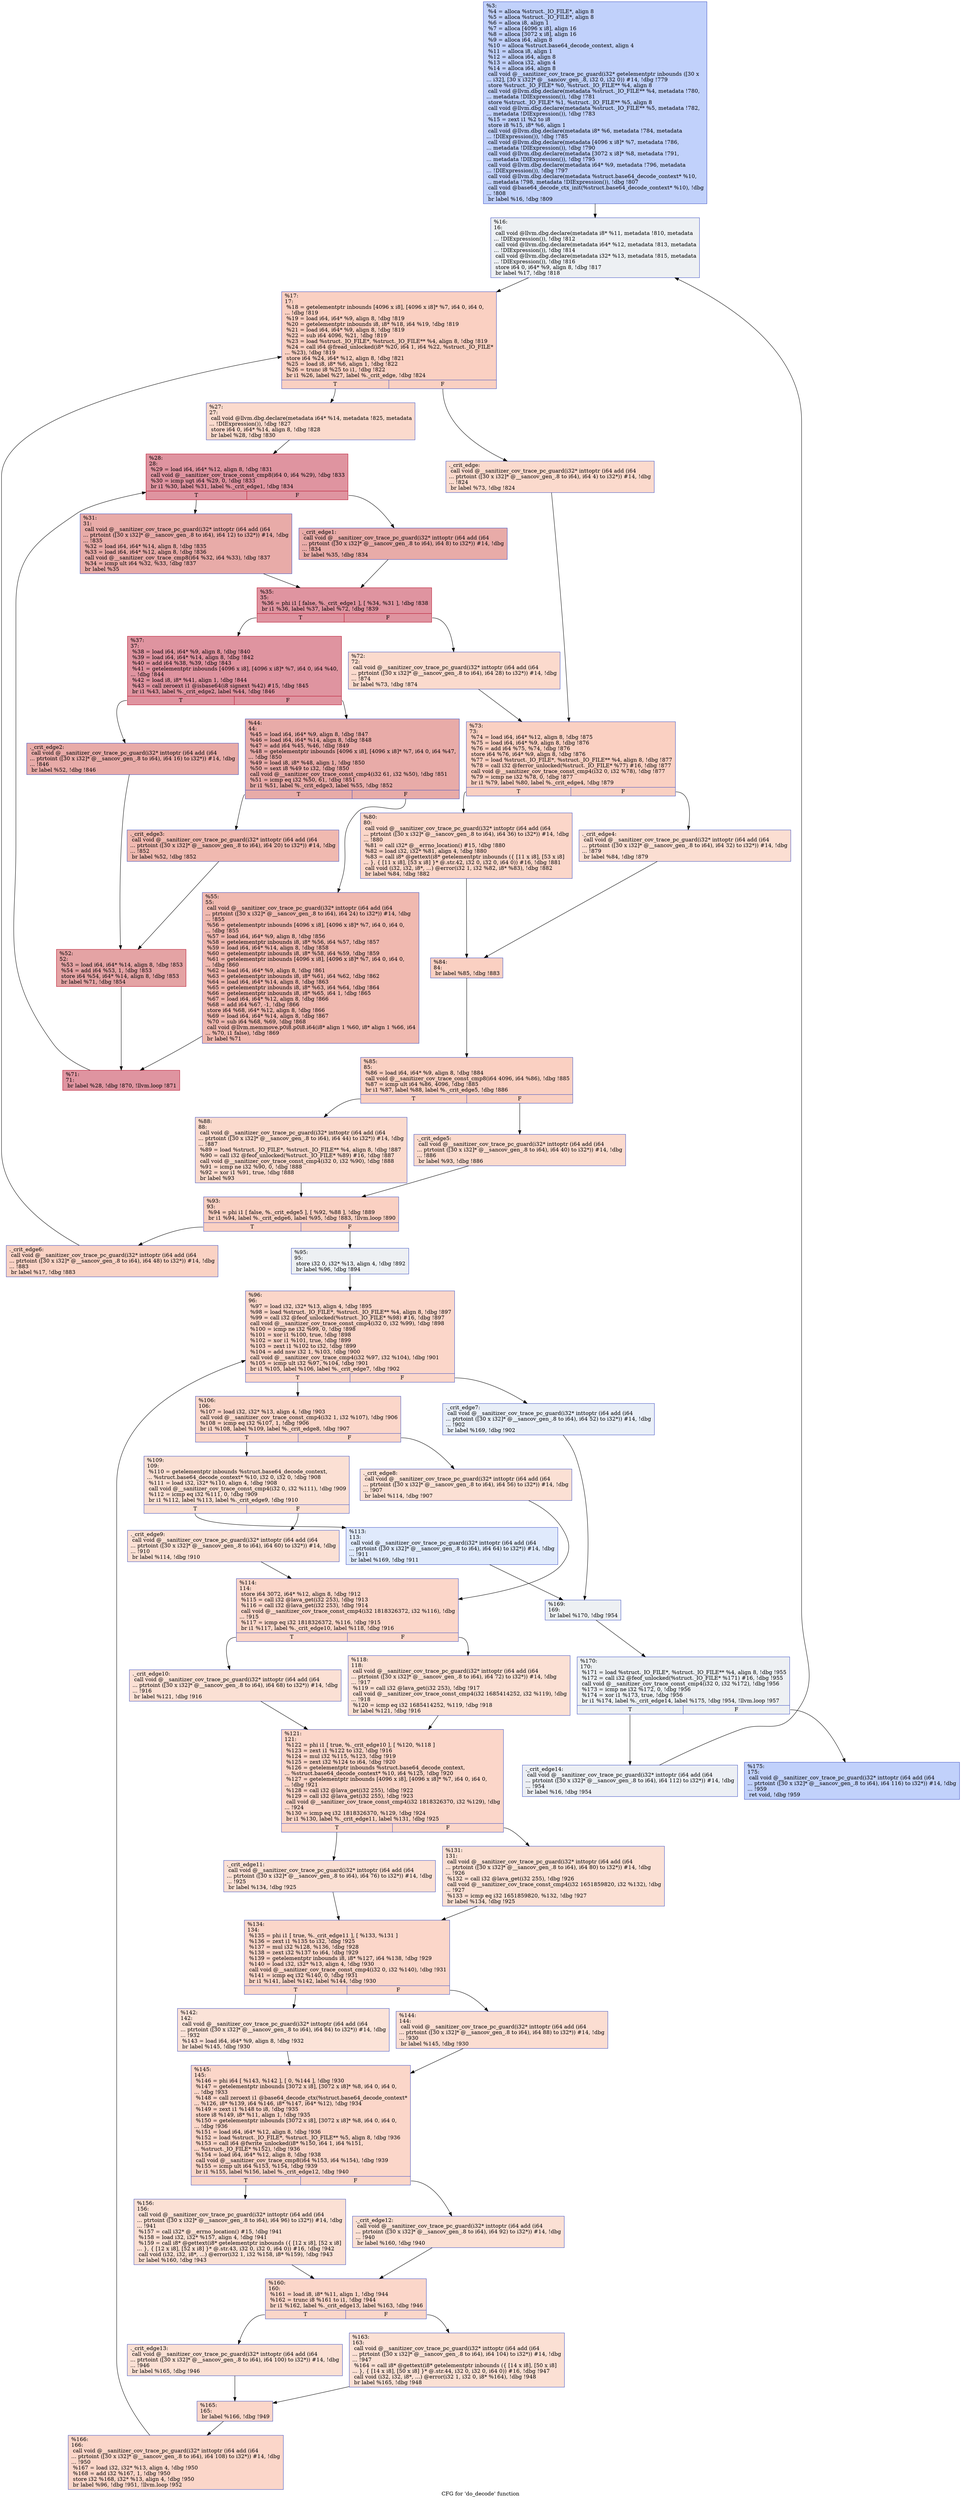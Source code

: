 digraph "CFG for 'do_decode' function" {
	label="CFG for 'do_decode' function";

	Node0x555ee4ea7810 [shape=record,color="#3d50c3ff", style=filled, fillcolor="#7396f570",label="{%3:\l  %4 = alloca %struct._IO_FILE*, align 8\l  %5 = alloca %struct._IO_FILE*, align 8\l  %6 = alloca i8, align 1\l  %7 = alloca [4096 x i8], align 16\l  %8 = alloca [3072 x i8], align 16\l  %9 = alloca i64, align 8\l  %10 = alloca %struct.base64_decode_context, align 4\l  %11 = alloca i8, align 1\l  %12 = alloca i64, align 8\l  %13 = alloca i32, align 4\l  %14 = alloca i64, align 8\l  call void @__sanitizer_cov_trace_pc_guard(i32* getelementptr inbounds ([30 x\l... i32], [30 x i32]* @__sancov_gen_.8, i32 0, i32 0)) #14, !dbg !779\l  store %struct._IO_FILE* %0, %struct._IO_FILE** %4, align 8\l  call void @llvm.dbg.declare(metadata %struct._IO_FILE** %4, metadata !780,\l... metadata !DIExpression()), !dbg !781\l  store %struct._IO_FILE* %1, %struct._IO_FILE** %5, align 8\l  call void @llvm.dbg.declare(metadata %struct._IO_FILE** %5, metadata !782,\l... metadata !DIExpression()), !dbg !783\l  %15 = zext i1 %2 to i8\l  store i8 %15, i8* %6, align 1\l  call void @llvm.dbg.declare(metadata i8* %6, metadata !784, metadata\l... !DIExpression()), !dbg !785\l  call void @llvm.dbg.declare(metadata [4096 x i8]* %7, metadata !786,\l... metadata !DIExpression()), !dbg !790\l  call void @llvm.dbg.declare(metadata [3072 x i8]* %8, metadata !791,\l... metadata !DIExpression()), !dbg !795\l  call void @llvm.dbg.declare(metadata i64* %9, metadata !796, metadata\l... !DIExpression()), !dbg !797\l  call void @llvm.dbg.declare(metadata %struct.base64_decode_context* %10,\l... metadata !798, metadata !DIExpression()), !dbg !807\l  call void @base64_decode_ctx_init(%struct.base64_decode_context* %10), !dbg\l... !808\l  br label %16, !dbg !809\l}"];
	Node0x555ee4ea7810 -> Node0x555ee4ea7c40;
	Node0x555ee4ea7c40 [shape=record,color="#3d50c3ff", style=filled, fillcolor="#d6dce470",label="{%16:\l16:                                               \l  call void @llvm.dbg.declare(metadata i8* %11, metadata !810, metadata\l... !DIExpression()), !dbg !812\l  call void @llvm.dbg.declare(metadata i64* %12, metadata !813, metadata\l... !DIExpression()), !dbg !814\l  call void @llvm.dbg.declare(metadata i32* %13, metadata !815, metadata\l... !DIExpression()), !dbg !816\l  store i64 0, i64* %9, align 8, !dbg !817\l  br label %17, !dbg !818\l}"];
	Node0x555ee4ea7c40 -> Node0x555ee4ea7c90;
	Node0x555ee4ea7c90 [shape=record,color="#3d50c3ff", style=filled, fillcolor="#f3947570",label="{%17:\l17:                                               \l  %18 = getelementptr inbounds [4096 x i8], [4096 x i8]* %7, i64 0, i64 0,\l... !dbg !819\l  %19 = load i64, i64* %9, align 8, !dbg !819\l  %20 = getelementptr inbounds i8, i8* %18, i64 %19, !dbg !819\l  %21 = load i64, i64* %9, align 8, !dbg !819\l  %22 = sub i64 4096, %21, !dbg !819\l  %23 = load %struct._IO_FILE*, %struct._IO_FILE** %4, align 8, !dbg !819\l  %24 = call i64 @fread_unlocked(i8* %20, i64 1, i64 %22, %struct._IO_FILE*\l... %23), !dbg !819\l  store i64 %24, i64* %12, align 8, !dbg !821\l  %25 = load i8, i8* %6, align 1, !dbg !822\l  %26 = trunc i8 %25 to i1, !dbg !822\l  br i1 %26, label %27, label %._crit_edge, !dbg !824\l|{<s0>T|<s1>F}}"];
	Node0x555ee4ea7c90:s0 -> Node0x555ee4ea7d30;
	Node0x555ee4ea7c90:s1 -> Node0x555ee4ea7ce0;
	Node0x555ee4ea7ce0 [shape=record,color="#3d50c3ff", style=filled, fillcolor="#f7ac8e70",label="{._crit_edge:                                      \l  call void @__sanitizer_cov_trace_pc_guard(i32* inttoptr (i64 add (i64\l... ptrtoint ([30 x i32]* @__sancov_gen_.8 to i64), i64 4) to i32*)) #14, !dbg\l... !824\l  br label %73, !dbg !824\l}"];
	Node0x555ee4ea7ce0 -> Node0x555ee4ea8140;
	Node0x555ee4ea7d30 [shape=record,color="#3d50c3ff", style=filled, fillcolor="#f7ac8e70",label="{%27:\l27:                                               \l  call void @llvm.dbg.declare(metadata i64* %14, metadata !825, metadata\l... !DIExpression()), !dbg !827\l  store i64 0, i64* %14, align 8, !dbg !828\l  br label %28, !dbg !830\l}"];
	Node0x555ee4ea7d30 -> Node0x555ee4ea7d80;
	Node0x555ee4ea7d80 [shape=record,color="#b70d28ff", style=filled, fillcolor="#b70d2870",label="{%28:\l28:                                               \l  %29 = load i64, i64* %12, align 8, !dbg !831\l  call void @__sanitizer_cov_trace_const_cmp8(i64 0, i64 %29), !dbg !833\l  %30 = icmp ugt i64 %29, 0, !dbg !833\l  br i1 %30, label %31, label %._crit_edge1, !dbg !834\l|{<s0>T|<s1>F}}"];
	Node0x555ee4ea7d80:s0 -> Node0x555ee4ea7e20;
	Node0x555ee4ea7d80:s1 -> Node0x555ee4ea7dd0;
	Node0x555ee4ea7dd0 [shape=record,color="#3d50c3ff", style=filled, fillcolor="#cc403a70",label="{._crit_edge1:                                     \l  call void @__sanitizer_cov_trace_pc_guard(i32* inttoptr (i64 add (i64\l... ptrtoint ([30 x i32]* @__sancov_gen_.8 to i64), i64 8) to i32*)) #14, !dbg\l... !834\l  br label %35, !dbg !834\l}"];
	Node0x555ee4ea7dd0 -> Node0x555ee4ea7e70;
	Node0x555ee4ea7e20 [shape=record,color="#3d50c3ff", style=filled, fillcolor="#cc403a70",label="{%31:\l31:                                               \l  call void @__sanitizer_cov_trace_pc_guard(i32* inttoptr (i64 add (i64\l... ptrtoint ([30 x i32]* @__sancov_gen_.8 to i64), i64 12) to i32*)) #14, !dbg\l... !835\l  %32 = load i64, i64* %14, align 8, !dbg !835\l  %33 = load i64, i64* %12, align 8, !dbg !836\l  call void @__sanitizer_cov_trace_cmp8(i64 %32, i64 %33), !dbg !837\l  %34 = icmp ult i64 %32, %33, !dbg !837\l  br label %35\l}"];
	Node0x555ee4ea7e20 -> Node0x555ee4ea7e70;
	Node0x555ee4ea7e70 [shape=record,color="#b70d28ff", style=filled, fillcolor="#b70d2870",label="{%35:\l35:                                               \l  %36 = phi i1 [ false, %._crit_edge1 ], [ %34, %31 ], !dbg !838\l  br i1 %36, label %37, label %72, !dbg !839\l|{<s0>T|<s1>F}}"];
	Node0x555ee4ea7e70:s0 -> Node0x555ee4ea7ec0;
	Node0x555ee4ea7e70:s1 -> Node0x555ee4ea80f0;
	Node0x555ee4ea7ec0 [shape=record,color="#b70d28ff", style=filled, fillcolor="#b70d2870",label="{%37:\l37:                                               \l  %38 = load i64, i64* %9, align 8, !dbg !840\l  %39 = load i64, i64* %14, align 8, !dbg !842\l  %40 = add i64 %38, %39, !dbg !843\l  %41 = getelementptr inbounds [4096 x i8], [4096 x i8]* %7, i64 0, i64 %40,\l... !dbg !844\l  %42 = load i8, i8* %41, align 1, !dbg !844\l  %43 = call zeroext i1 @isbase64(i8 signext %42) #15, !dbg !845\l  br i1 %43, label %._crit_edge2, label %44, !dbg !846\l|{<s0>T|<s1>F}}"];
	Node0x555ee4ea7ec0:s0 -> Node0x555ee4ea7f10;
	Node0x555ee4ea7ec0:s1 -> Node0x555ee4ea7f60;
	Node0x555ee4ea7f10 [shape=record,color="#3d50c3ff", style=filled, fillcolor="#cc403a70",label="{._crit_edge2:                                     \l  call void @__sanitizer_cov_trace_pc_guard(i32* inttoptr (i64 add (i64\l... ptrtoint ([30 x i32]* @__sancov_gen_.8 to i64), i64 16) to i32*)) #14, !dbg\l... !846\l  br label %52, !dbg !846\l}"];
	Node0x555ee4ea7f10 -> Node0x555ee4ea8000;
	Node0x555ee4ea7f60 [shape=record,color="#3d50c3ff", style=filled, fillcolor="#cc403a70",label="{%44:\l44:                                               \l  %45 = load i64, i64* %9, align 8, !dbg !847\l  %46 = load i64, i64* %14, align 8, !dbg !848\l  %47 = add i64 %45, %46, !dbg !849\l  %48 = getelementptr inbounds [4096 x i8], [4096 x i8]* %7, i64 0, i64 %47,\l... !dbg !850\l  %49 = load i8, i8* %48, align 1, !dbg !850\l  %50 = sext i8 %49 to i32, !dbg !850\l  call void @__sanitizer_cov_trace_const_cmp4(i32 61, i32 %50), !dbg !851\l  %51 = icmp eq i32 %50, 61, !dbg !851\l  br i1 %51, label %._crit_edge3, label %55, !dbg !852\l|{<s0>T|<s1>F}}"];
	Node0x555ee4ea7f60:s0 -> Node0x555ee4ea7fb0;
	Node0x555ee4ea7f60:s1 -> Node0x555ee4ea8050;
	Node0x555ee4ea7fb0 [shape=record,color="#3d50c3ff", style=filled, fillcolor="#de614d70",label="{._crit_edge3:                                     \l  call void @__sanitizer_cov_trace_pc_guard(i32* inttoptr (i64 add (i64\l... ptrtoint ([30 x i32]* @__sancov_gen_.8 to i64), i64 20) to i32*)) #14, !dbg\l... !852\l  br label %52, !dbg !852\l}"];
	Node0x555ee4ea7fb0 -> Node0x555ee4ea8000;
	Node0x555ee4ea8000 [shape=record,color="#b70d28ff", style=filled, fillcolor="#c32e3170",label="{%52:\l52:                                               \l  %53 = load i64, i64* %14, align 8, !dbg !853\l  %54 = add i64 %53, 1, !dbg !853\l  store i64 %54, i64* %14, align 8, !dbg !853\l  br label %71, !dbg !854\l}"];
	Node0x555ee4ea8000 -> Node0x555ee4ea80a0;
	Node0x555ee4ea8050 [shape=record,color="#3d50c3ff", style=filled, fillcolor="#de614d70",label="{%55:\l55:                                               \l  call void @__sanitizer_cov_trace_pc_guard(i32* inttoptr (i64 add (i64\l... ptrtoint ([30 x i32]* @__sancov_gen_.8 to i64), i64 24) to i32*)) #14, !dbg\l... !855\l  %56 = getelementptr inbounds [4096 x i8], [4096 x i8]* %7, i64 0, i64 0,\l... !dbg !855\l  %57 = load i64, i64* %9, align 8, !dbg !856\l  %58 = getelementptr inbounds i8, i8* %56, i64 %57, !dbg !857\l  %59 = load i64, i64* %14, align 8, !dbg !858\l  %60 = getelementptr inbounds i8, i8* %58, i64 %59, !dbg !859\l  %61 = getelementptr inbounds [4096 x i8], [4096 x i8]* %7, i64 0, i64 0,\l... !dbg !860\l  %62 = load i64, i64* %9, align 8, !dbg !861\l  %63 = getelementptr inbounds i8, i8* %61, i64 %62, !dbg !862\l  %64 = load i64, i64* %14, align 8, !dbg !863\l  %65 = getelementptr inbounds i8, i8* %63, i64 %64, !dbg !864\l  %66 = getelementptr inbounds i8, i8* %65, i64 1, !dbg !865\l  %67 = load i64, i64* %12, align 8, !dbg !866\l  %68 = add i64 %67, -1, !dbg !866\l  store i64 %68, i64* %12, align 8, !dbg !866\l  %69 = load i64, i64* %14, align 8, !dbg !867\l  %70 = sub i64 %68, %69, !dbg !868\l  call void @llvm.memmove.p0i8.p0i8.i64(i8* align 1 %60, i8* align 1 %66, i64\l... %70, i1 false), !dbg !869\l  br label %71\l}"];
	Node0x555ee4ea8050 -> Node0x555ee4ea80a0;
	Node0x555ee4ea80a0 [shape=record,color="#b70d28ff", style=filled, fillcolor="#b70d2870",label="{%71:\l71:                                               \l  br label %28, !dbg !870, !llvm.loop !871\l}"];
	Node0x555ee4ea80a0 -> Node0x555ee4ea7d80;
	Node0x555ee4ea80f0 [shape=record,color="#3d50c3ff", style=filled, fillcolor="#f7ac8e70",label="{%72:\l72:                                               \l  call void @__sanitizer_cov_trace_pc_guard(i32* inttoptr (i64 add (i64\l... ptrtoint ([30 x i32]* @__sancov_gen_.8 to i64), i64 28) to i32*)) #14, !dbg\l... !874\l  br label %73, !dbg !874\l}"];
	Node0x555ee4ea80f0 -> Node0x555ee4ea8140;
	Node0x555ee4ea8140 [shape=record,color="#3d50c3ff", style=filled, fillcolor="#f3947570",label="{%73:\l73:                                               \l  %74 = load i64, i64* %12, align 8, !dbg !875\l  %75 = load i64, i64* %9, align 8, !dbg !876\l  %76 = add i64 %75, %74, !dbg !876\l  store i64 %76, i64* %9, align 8, !dbg !876\l  %77 = load %struct._IO_FILE*, %struct._IO_FILE** %4, align 8, !dbg !877\l  %78 = call i32 @ferror_unlocked(%struct._IO_FILE* %77) #16, !dbg !877\l  call void @__sanitizer_cov_trace_const_cmp4(i32 0, i32 %78), !dbg !877\l  %79 = icmp ne i32 %78, 0, !dbg !877\l  br i1 %79, label %80, label %._crit_edge4, !dbg !879\l|{<s0>T|<s1>F}}"];
	Node0x555ee4ea8140:s0 -> Node0x555ee4ea81e0;
	Node0x555ee4ea8140:s1 -> Node0x555ee4ea8190;
	Node0x555ee4ea8190 [shape=record,color="#3d50c3ff", style=filled, fillcolor="#f7b59970",label="{._crit_edge4:                                     \l  call void @__sanitizer_cov_trace_pc_guard(i32* inttoptr (i64 add (i64\l... ptrtoint ([30 x i32]* @__sancov_gen_.8 to i64), i64 32) to i32*)) #14, !dbg\l... !879\l  br label %84, !dbg !879\l}"];
	Node0x555ee4ea8190 -> Node0x555ee4ea8230;
	Node0x555ee4ea81e0 [shape=record,color="#3d50c3ff", style=filled, fillcolor="#f6a38570",label="{%80:\l80:                                               \l  call void @__sanitizer_cov_trace_pc_guard(i32* inttoptr (i64 add (i64\l... ptrtoint ([30 x i32]* @__sancov_gen_.8 to i64), i64 36) to i32*)) #14, !dbg\l... !880\l  %81 = call i32* @__errno_location() #15, !dbg !880\l  %82 = load i32, i32* %81, align 4, !dbg !880\l  %83 = call i8* @gettext(i8* getelementptr inbounds (\{ [11 x i8], [53 x i8]\l... \}, \{ [11 x i8], [53 x i8] \}* @.str.42, i32 0, i32 0, i64 0)) #16, !dbg !881\l  call void (i32, i32, i8*, ...) @error(i32 1, i32 %82, i8* %83), !dbg !882\l  br label %84, !dbg !882\l}"];
	Node0x555ee4ea81e0 -> Node0x555ee4ea8230;
	Node0x555ee4ea8230 [shape=record,color="#3d50c3ff", style=filled, fillcolor="#f3947570",label="{%84:\l84:                                               \l  br label %85, !dbg !883\l}"];
	Node0x555ee4ea8230 -> Node0x555ee4ea8280;
	Node0x555ee4ea8280 [shape=record,color="#3d50c3ff", style=filled, fillcolor="#f3947570",label="{%85:\l85:                                               \l  %86 = load i64, i64* %9, align 8, !dbg !884\l  call void @__sanitizer_cov_trace_const_cmp8(i64 4096, i64 %86), !dbg !885\l  %87 = icmp ult i64 %86, 4096, !dbg !885\l  br i1 %87, label %88, label %._crit_edge5, !dbg !886\l|{<s0>T|<s1>F}}"];
	Node0x555ee4ea8280:s0 -> Node0x555ee4ea8320;
	Node0x555ee4ea8280:s1 -> Node0x555ee4ea82d0;
	Node0x555ee4ea82d0 [shape=record,color="#3d50c3ff", style=filled, fillcolor="#f7ac8e70",label="{._crit_edge5:                                     \l  call void @__sanitizer_cov_trace_pc_guard(i32* inttoptr (i64 add (i64\l... ptrtoint ([30 x i32]* @__sancov_gen_.8 to i64), i64 40) to i32*)) #14, !dbg\l... !886\l  br label %93, !dbg !886\l}"];
	Node0x555ee4ea82d0 -> Node0x555ee4ea8370;
	Node0x555ee4ea8320 [shape=record,color="#3d50c3ff", style=filled, fillcolor="#f7ac8e70",label="{%88:\l88:                                               \l  call void @__sanitizer_cov_trace_pc_guard(i32* inttoptr (i64 add (i64\l... ptrtoint ([30 x i32]* @__sancov_gen_.8 to i64), i64 44) to i32*)) #14, !dbg\l... !887\l  %89 = load %struct._IO_FILE*, %struct._IO_FILE** %4, align 8, !dbg !887\l  %90 = call i32 @feof_unlocked(%struct._IO_FILE* %89) #16, !dbg !887\l  call void @__sanitizer_cov_trace_const_cmp4(i32 0, i32 %90), !dbg !888\l  %91 = icmp ne i32 %90, 0, !dbg !888\l  %92 = xor i1 %91, true, !dbg !888\l  br label %93\l}"];
	Node0x555ee4ea8320 -> Node0x555ee4ea8370;
	Node0x555ee4ea8370 [shape=record,color="#3d50c3ff", style=filled, fillcolor="#f3947570",label="{%93:\l93:                                               \l  %94 = phi i1 [ false, %._crit_edge5 ], [ %92, %88 ], !dbg !889\l  br i1 %94, label %._crit_edge6, label %95, !dbg !883, !llvm.loop !890\l|{<s0>T|<s1>F}}"];
	Node0x555ee4ea8370:s0 -> Node0x555ee4ea83c0;
	Node0x555ee4ea8370:s1 -> Node0x555ee4ea8410;
	Node0x555ee4ea83c0 [shape=record,color="#3d50c3ff", style=filled, fillcolor="#f4987a70",label="{._crit_edge6:                                     \l  call void @__sanitizer_cov_trace_pc_guard(i32* inttoptr (i64 add (i64\l... ptrtoint ([30 x i32]* @__sancov_gen_.8 to i64), i64 48) to i32*)) #14, !dbg\l... !883\l  br label %17, !dbg !883\l}"];
	Node0x555ee4ea83c0 -> Node0x555ee4ea7c90;
	Node0x555ee4ea8410 [shape=record,color="#3d50c3ff", style=filled, fillcolor="#d6dce470",label="{%95:\l95:                                               \l  store i32 0, i32* %13, align 4, !dbg !892\l  br label %96, !dbg !894\l}"];
	Node0x555ee4ea8410 -> Node0x555ee4ea8460;
	Node0x555ee4ea8460 [shape=record,color="#3d50c3ff", style=filled, fillcolor="#f6a38570",label="{%96:\l96:                                               \l  %97 = load i32, i32* %13, align 4, !dbg !895\l  %98 = load %struct._IO_FILE*, %struct._IO_FILE** %4, align 8, !dbg !897\l  %99 = call i32 @feof_unlocked(%struct._IO_FILE* %98) #16, !dbg !897\l  call void @__sanitizer_cov_trace_const_cmp4(i32 0, i32 %99), !dbg !898\l  %100 = icmp ne i32 %99, 0, !dbg !898\l  %101 = xor i1 %100, true, !dbg !898\l  %102 = xor i1 %101, true, !dbg !899\l  %103 = zext i1 %102 to i32, !dbg !899\l  %104 = add nsw i32 1, %103, !dbg !900\l  call void @__sanitizer_cov_trace_cmp4(i32 %97, i32 %104), !dbg !901\l  %105 = icmp ult i32 %97, %104, !dbg !901\l  br i1 %105, label %106, label %._crit_edge7, !dbg !902\l|{<s0>T|<s1>F}}"];
	Node0x555ee4ea8460:s0 -> Node0x555ee4ea8500;
	Node0x555ee4ea8460:s1 -> Node0x555ee4ea84b0;
	Node0x555ee4ea84b0 [shape=record,color="#3d50c3ff", style=filled, fillcolor="#cbd8ee70",label="{._crit_edge7:                                     \l  call void @__sanitizer_cov_trace_pc_guard(i32* inttoptr (i64 add (i64\l... ptrtoint ([30 x i32]* @__sancov_gen_.8 to i64), i64 52) to i32*)) #14, !dbg\l... !902\l  br label %169, !dbg !902\l}"];
	Node0x555ee4ea84b0 -> Node0x555ee4ea8be0;
	Node0x555ee4ea8500 [shape=record,color="#3d50c3ff", style=filled, fillcolor="#f6a38570",label="{%106:\l106:                                              \l  %107 = load i32, i32* %13, align 4, !dbg !903\l  call void @__sanitizer_cov_trace_const_cmp4(i32 1, i32 %107), !dbg !906\l  %108 = icmp eq i32 %107, 1, !dbg !906\l  br i1 %108, label %109, label %._crit_edge8, !dbg !907\l|{<s0>T|<s1>F}}"];
	Node0x555ee4ea8500:s0 -> Node0x555ee4ea85a0;
	Node0x555ee4ea8500:s1 -> Node0x555ee4ea8550;
	Node0x555ee4ea8550 [shape=record,color="#3d50c3ff", style=filled, fillcolor="#f7b99e70",label="{._crit_edge8:                                     \l  call void @__sanitizer_cov_trace_pc_guard(i32* inttoptr (i64 add (i64\l... ptrtoint ([30 x i32]* @__sancov_gen_.8 to i64), i64 56) to i32*)) #14, !dbg\l... !907\l  br label %114, !dbg !907\l}"];
	Node0x555ee4ea8550 -> Node0x555ee4ea8690;
	Node0x555ee4ea85a0 [shape=record,color="#3d50c3ff", style=filled, fillcolor="#f7b99e70",label="{%109:\l109:                                              \l  %110 = getelementptr inbounds %struct.base64_decode_context,\l... %struct.base64_decode_context* %10, i32 0, i32 0, !dbg !908\l  %111 = load i32, i32* %110, align 4, !dbg !908\l  call void @__sanitizer_cov_trace_const_cmp4(i32 0, i32 %111), !dbg !909\l  %112 = icmp eq i32 %111, 0, !dbg !909\l  br i1 %112, label %113, label %._crit_edge9, !dbg !910\l|{<s0>T|<s1>F}}"];
	Node0x555ee4ea85a0:s0 -> Node0x555ee4ea8640;
	Node0x555ee4ea85a0:s1 -> Node0x555ee4ea85f0;
	Node0x555ee4ea85f0 [shape=record,color="#3d50c3ff", style=filled, fillcolor="#f7b99e70",label="{._crit_edge9:                                     \l  call void @__sanitizer_cov_trace_pc_guard(i32* inttoptr (i64 add (i64\l... ptrtoint ([30 x i32]* @__sancov_gen_.8 to i64), i64 60) to i32*)) #14, !dbg\l... !910\l  br label %114, !dbg !910\l}"];
	Node0x555ee4ea85f0 -> Node0x555ee4ea8690;
	Node0x555ee4ea8640 [shape=record,color="#3d50c3ff", style=filled, fillcolor="#b9d0f970",label="{%113:\l113:                                              \l  call void @__sanitizer_cov_trace_pc_guard(i32* inttoptr (i64 add (i64\l... ptrtoint ([30 x i32]* @__sancov_gen_.8 to i64), i64 64) to i32*)) #14, !dbg\l... !911\l  br label %169, !dbg !911\l}"];
	Node0x555ee4ea8640 -> Node0x555ee4ea8be0;
	Node0x555ee4ea8690 [shape=record,color="#3d50c3ff", style=filled, fillcolor="#f6a38570",label="{%114:\l114:                                              \l  store i64 3072, i64* %12, align 8, !dbg !912\l  %115 = call i32 @lava_get(i32 253), !dbg !913\l  %116 = call i32 @lava_get(i32 253), !dbg !914\l  call void @__sanitizer_cov_trace_const_cmp4(i32 1818326372, i32 %116), !dbg\l... !915\l  %117 = icmp eq i32 1818326372, %116, !dbg !915\l  br i1 %117, label %._crit_edge10, label %118, !dbg !916\l|{<s0>T|<s1>F}}"];
	Node0x555ee4ea8690:s0 -> Node0x555ee4ea86e0;
	Node0x555ee4ea8690:s1 -> Node0x555ee4ea8730;
	Node0x555ee4ea86e0 [shape=record,color="#3d50c3ff", style=filled, fillcolor="#f7b99e70",label="{._crit_edge10:                                    \l  call void @__sanitizer_cov_trace_pc_guard(i32* inttoptr (i64 add (i64\l... ptrtoint ([30 x i32]* @__sancov_gen_.8 to i64), i64 68) to i32*)) #14, !dbg\l... !916\l  br label %121, !dbg !916\l}"];
	Node0x555ee4ea86e0 -> Node0x555ee4ea8780;
	Node0x555ee4ea8730 [shape=record,color="#3d50c3ff", style=filled, fillcolor="#f7b99e70",label="{%118:\l118:                                              \l  call void @__sanitizer_cov_trace_pc_guard(i32* inttoptr (i64 add (i64\l... ptrtoint ([30 x i32]* @__sancov_gen_.8 to i64), i64 72) to i32*)) #14, !dbg\l... !917\l  %119 = call i32 @lava_get(i32 253), !dbg !917\l  call void @__sanitizer_cov_trace_const_cmp4(i32 1685414252, i32 %119), !dbg\l... !918\l  %120 = icmp eq i32 1685414252, %119, !dbg !918\l  br label %121, !dbg !916\l}"];
	Node0x555ee4ea8730 -> Node0x555ee4ea8780;
	Node0x555ee4ea8780 [shape=record,color="#3d50c3ff", style=filled, fillcolor="#f6a38570",label="{%121:\l121:                                              \l  %122 = phi i1 [ true, %._crit_edge10 ], [ %120, %118 ]\l  %123 = zext i1 %122 to i32, !dbg !916\l  %124 = mul i32 %115, %123, !dbg !919\l  %125 = zext i32 %124 to i64, !dbg !920\l  %126 = getelementptr inbounds %struct.base64_decode_context,\l... %struct.base64_decode_context* %10, i64 %125, !dbg !920\l  %127 = getelementptr inbounds [4096 x i8], [4096 x i8]* %7, i64 0, i64 0,\l... !dbg !921\l  %128 = call i32 @lava_get(i32 255), !dbg !922\l  %129 = call i32 @lava_get(i32 255), !dbg !923\l  call void @__sanitizer_cov_trace_const_cmp4(i32 1818326370, i32 %129), !dbg\l... !924\l  %130 = icmp eq i32 1818326370, %129, !dbg !924\l  br i1 %130, label %._crit_edge11, label %131, !dbg !925\l|{<s0>T|<s1>F}}"];
	Node0x555ee4ea8780:s0 -> Node0x555ee4ea87d0;
	Node0x555ee4ea8780:s1 -> Node0x555ee4ea8820;
	Node0x555ee4ea87d0 [shape=record,color="#3d50c3ff", style=filled, fillcolor="#f7b99e70",label="{._crit_edge11:                                    \l  call void @__sanitizer_cov_trace_pc_guard(i32* inttoptr (i64 add (i64\l... ptrtoint ([30 x i32]* @__sancov_gen_.8 to i64), i64 76) to i32*)) #14, !dbg\l... !925\l  br label %134, !dbg !925\l}"];
	Node0x555ee4ea87d0 -> Node0x555ee4ea8870;
	Node0x555ee4ea8820 [shape=record,color="#3d50c3ff", style=filled, fillcolor="#f7b99e70",label="{%131:\l131:                                              \l  call void @__sanitizer_cov_trace_pc_guard(i32* inttoptr (i64 add (i64\l... ptrtoint ([30 x i32]* @__sancov_gen_.8 to i64), i64 80) to i32*)) #14, !dbg\l... !926\l  %132 = call i32 @lava_get(i32 255), !dbg !926\l  call void @__sanitizer_cov_trace_const_cmp4(i32 1651859820, i32 %132), !dbg\l... !927\l  %133 = icmp eq i32 1651859820, %132, !dbg !927\l  br label %134, !dbg !925\l}"];
	Node0x555ee4ea8820 -> Node0x555ee4ea8870;
	Node0x555ee4ea8870 [shape=record,color="#3d50c3ff", style=filled, fillcolor="#f6a38570",label="{%134:\l134:                                              \l  %135 = phi i1 [ true, %._crit_edge11 ], [ %133, %131 ]\l  %136 = zext i1 %135 to i32, !dbg !925\l  %137 = mul i32 %128, %136, !dbg !928\l  %138 = zext i32 %137 to i64, !dbg !929\l  %139 = getelementptr inbounds i8, i8* %127, i64 %138, !dbg !929\l  %140 = load i32, i32* %13, align 4, !dbg !930\l  call void @__sanitizer_cov_trace_const_cmp4(i32 0, i32 %140), !dbg !931\l  %141 = icmp eq i32 %140, 0, !dbg !931\l  br i1 %141, label %142, label %144, !dbg !930\l|{<s0>T|<s1>F}}"];
	Node0x555ee4ea8870:s0 -> Node0x555ee4ea88c0;
	Node0x555ee4ea8870:s1 -> Node0x555ee4ea8910;
	Node0x555ee4ea88c0 [shape=record,color="#3d50c3ff", style=filled, fillcolor="#f6bfa670",label="{%142:\l142:                                              \l  call void @__sanitizer_cov_trace_pc_guard(i32* inttoptr (i64 add (i64\l... ptrtoint ([30 x i32]* @__sancov_gen_.8 to i64), i64 84) to i32*)) #14, !dbg\l... !932\l  %143 = load i64, i64* %9, align 8, !dbg !932\l  br label %145, !dbg !930\l}"];
	Node0x555ee4ea88c0 -> Node0x555ee4ea8960;
	Node0x555ee4ea8910 [shape=record,color="#3d50c3ff", style=filled, fillcolor="#f7b39670",label="{%144:\l144:                                              \l  call void @__sanitizer_cov_trace_pc_guard(i32* inttoptr (i64 add (i64\l... ptrtoint ([30 x i32]* @__sancov_gen_.8 to i64), i64 88) to i32*)) #14, !dbg\l... !930\l  br label %145, !dbg !930\l}"];
	Node0x555ee4ea8910 -> Node0x555ee4ea8960;
	Node0x555ee4ea8960 [shape=record,color="#3d50c3ff", style=filled, fillcolor="#f6a38570",label="{%145:\l145:                                              \l  %146 = phi i64 [ %143, %142 ], [ 0, %144 ], !dbg !930\l  %147 = getelementptr inbounds [3072 x i8], [3072 x i8]* %8, i64 0, i64 0,\l... !dbg !933\l  %148 = call zeroext i1 @base64_decode_ctx(%struct.base64_decode_context*\l... %126, i8* %139, i64 %146, i8* %147, i64* %12), !dbg !934\l  %149 = zext i1 %148 to i8, !dbg !935\l  store i8 %149, i8* %11, align 1, !dbg !935\l  %150 = getelementptr inbounds [3072 x i8], [3072 x i8]* %8, i64 0, i64 0,\l... !dbg !936\l  %151 = load i64, i64* %12, align 8, !dbg !936\l  %152 = load %struct._IO_FILE*, %struct._IO_FILE** %5, align 8, !dbg !936\l  %153 = call i64 @fwrite_unlocked(i8* %150, i64 1, i64 %151,\l... %struct._IO_FILE* %152), !dbg !936\l  %154 = load i64, i64* %12, align 8, !dbg !938\l  call void @__sanitizer_cov_trace_cmp8(i64 %153, i64 %154), !dbg !939\l  %155 = icmp ult i64 %153, %154, !dbg !939\l  br i1 %155, label %156, label %._crit_edge12, !dbg !940\l|{<s0>T|<s1>F}}"];
	Node0x555ee4ea8960:s0 -> Node0x555ee4ea8a00;
	Node0x555ee4ea8960:s1 -> Node0x555ee4ea89b0;
	Node0x555ee4ea89b0 [shape=record,color="#3d50c3ff", style=filled, fillcolor="#f7b99e70",label="{._crit_edge12:                                    \l  call void @__sanitizer_cov_trace_pc_guard(i32* inttoptr (i64 add (i64\l... ptrtoint ([30 x i32]* @__sancov_gen_.8 to i64), i64 92) to i32*)) #14, !dbg\l... !940\l  br label %160, !dbg !940\l}"];
	Node0x555ee4ea89b0 -> Node0x555ee4ea8a50;
	Node0x555ee4ea8a00 [shape=record,color="#3d50c3ff", style=filled, fillcolor="#f7b99e70",label="{%156:\l156:                                              \l  call void @__sanitizer_cov_trace_pc_guard(i32* inttoptr (i64 add (i64\l... ptrtoint ([30 x i32]* @__sancov_gen_.8 to i64), i64 96) to i32*)) #14, !dbg\l... !941\l  %157 = call i32* @__errno_location() #15, !dbg !941\l  %158 = load i32, i32* %157, align 4, !dbg !941\l  %159 = call i8* @gettext(i8* getelementptr inbounds (\{ [12 x i8], [52 x i8]\l... \}, \{ [12 x i8], [52 x i8] \}* @.str.43, i32 0, i32 0, i64 0)) #16, !dbg !942\l  call void (i32, i32, i8*, ...) @error(i32 1, i32 %158, i8* %159), !dbg !943\l  br label %160, !dbg !943\l}"];
	Node0x555ee4ea8a00 -> Node0x555ee4ea8a50;
	Node0x555ee4ea8a50 [shape=record,color="#3d50c3ff", style=filled, fillcolor="#f6a38570",label="{%160:\l160:                                              \l  %161 = load i8, i8* %11, align 1, !dbg !944\l  %162 = trunc i8 %161 to i1, !dbg !944\l  br i1 %162, label %._crit_edge13, label %163, !dbg !946\l|{<s0>T|<s1>F}}"];
	Node0x555ee4ea8a50:s0 -> Node0x555ee4ea8aa0;
	Node0x555ee4ea8a50:s1 -> Node0x555ee4ea8af0;
	Node0x555ee4ea8aa0 [shape=record,color="#3d50c3ff", style=filled, fillcolor="#f7b99e70",label="{._crit_edge13:                                    \l  call void @__sanitizer_cov_trace_pc_guard(i32* inttoptr (i64 add (i64\l... ptrtoint ([30 x i32]* @__sancov_gen_.8 to i64), i64 100) to i32*)) #14, !dbg\l... !946\l  br label %165, !dbg !946\l}"];
	Node0x555ee4ea8aa0 -> Node0x555ee4ea8b40;
	Node0x555ee4ea8af0 [shape=record,color="#3d50c3ff", style=filled, fillcolor="#f7b99e70",label="{%163:\l163:                                              \l  call void @__sanitizer_cov_trace_pc_guard(i32* inttoptr (i64 add (i64\l... ptrtoint ([30 x i32]* @__sancov_gen_.8 to i64), i64 104) to i32*)) #14, !dbg\l... !947\l  %164 = call i8* @gettext(i8* getelementptr inbounds (\{ [14 x i8], [50 x i8]\l... \}, \{ [14 x i8], [50 x i8] \}* @.str.44, i32 0, i32 0, i64 0)) #16, !dbg !947\l  call void (i32, i32, i8*, ...) @error(i32 1, i32 0, i8* %164), !dbg !948\l  br label %165, !dbg !948\l}"];
	Node0x555ee4ea8af0 -> Node0x555ee4ea8b40;
	Node0x555ee4ea8b40 [shape=record,color="#3d50c3ff", style=filled, fillcolor="#f6a38570",label="{%165:\l165:                                              \l  br label %166, !dbg !949\l}"];
	Node0x555ee4ea8b40 -> Node0x555ee4ea8b90;
	Node0x555ee4ea8b90 [shape=record,color="#3d50c3ff", style=filled, fillcolor="#f6a38570",label="{%166:\l166:                                              \l  call void @__sanitizer_cov_trace_pc_guard(i32* inttoptr (i64 add (i64\l... ptrtoint ([30 x i32]* @__sancov_gen_.8 to i64), i64 108) to i32*)) #14, !dbg\l... !950\l  %167 = load i32, i32* %13, align 4, !dbg !950\l  %168 = add i32 %167, 1, !dbg !950\l  store i32 %168, i32* %13, align 4, !dbg !950\l  br label %96, !dbg !951, !llvm.loop !952\l}"];
	Node0x555ee4ea8b90 -> Node0x555ee4ea8460;
	Node0x555ee4ea8be0 [shape=record,color="#3d50c3ff", style=filled, fillcolor="#d6dce470",label="{%169:\l169:                                              \l  br label %170, !dbg !954\l}"];
	Node0x555ee4ea8be0 -> Node0x555ee4ea8c30;
	Node0x555ee4ea8c30 [shape=record,color="#3d50c3ff", style=filled, fillcolor="#d6dce470",label="{%170:\l170:                                              \l  %171 = load %struct._IO_FILE*, %struct._IO_FILE** %4, align 8, !dbg !955\l  %172 = call i32 @feof_unlocked(%struct._IO_FILE* %171) #16, !dbg !955\l  call void @__sanitizer_cov_trace_const_cmp4(i32 0, i32 %172), !dbg !956\l  %173 = icmp ne i32 %172, 0, !dbg !956\l  %174 = xor i1 %173, true, !dbg !956\l  br i1 %174, label %._crit_edge14, label %175, !dbg !954, !llvm.loop !957\l|{<s0>T|<s1>F}}"];
	Node0x555ee4ea8c30:s0 -> Node0x555ee4ea8c80;
	Node0x555ee4ea8c30:s1 -> Node0x555ee4ea8cd0;
	Node0x555ee4ea8c80 [shape=record,color="#3d50c3ff", style=filled, fillcolor="#d4dbe670",label="{._crit_edge14:                                    \l  call void @__sanitizer_cov_trace_pc_guard(i32* inttoptr (i64 add (i64\l... ptrtoint ([30 x i32]* @__sancov_gen_.8 to i64), i64 112) to i32*)) #14, !dbg\l... !954\l  br label %16, !dbg !954\l}"];
	Node0x555ee4ea8c80 -> Node0x555ee4ea7c40;
	Node0x555ee4ea8cd0 [shape=record,color="#3d50c3ff", style=filled, fillcolor="#7396f570",label="{%175:\l175:                                              \l  call void @__sanitizer_cov_trace_pc_guard(i32* inttoptr (i64 add (i64\l... ptrtoint ([30 x i32]* @__sancov_gen_.8 to i64), i64 116) to i32*)) #14, !dbg\l... !959\l  ret void, !dbg !959\l}"];
}
